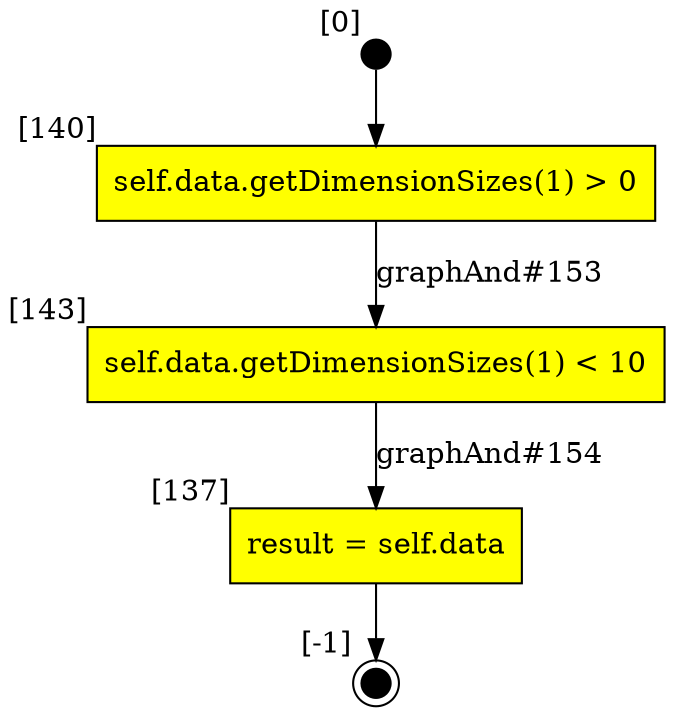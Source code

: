 digraph CLG {
  137 [shape="box", label="result = self.data", style=filled, fillcolor=yellow, xlabel="[137]"];
  138 [style=filled, fillcolor=black, shape="doublecircle", label="", fixedsize=true, width=.2, height=.2, xlabel="[-1]"];
  139 [style=filled, fillcolor=black, shape="circle", label="", fixedsize=true, width=.2, height=.2, xlabel="[0]"];
  140 [shape="box", label="self.data.getDimensionSizes(1) > 0", style=filled, fillcolor=yellow, xlabel="[140]"];
  143 [shape="box", label="self.data.getDimensionSizes(1) < 10", style=filled, fillcolor=yellow, xlabel="[143]"];
  137 -> 138;
  139 -> 140;
  140 -> 143[label="graphAnd#153"];
  143 -> 137[label="graphAnd#154"];
}
